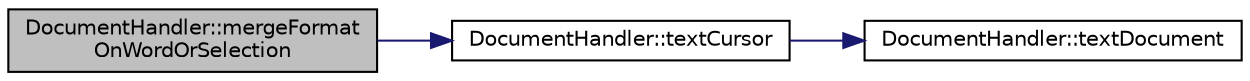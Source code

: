 digraph "DocumentHandler::mergeFormatOnWordOrSelection"
{
 // INTERACTIVE_SVG=YES
 // LATEX_PDF_SIZE
  edge [fontname="Helvetica",fontsize="10",labelfontname="Helvetica",labelfontsize="10"];
  node [fontname="Helvetica",fontsize="10",shape=record];
  rankdir="LR";
  Node85 [label="DocumentHandler::mergeFormat\lOnWordOrSelection",height=0.2,width=0.4,color="black", fillcolor="grey75", style="filled", fontcolor="black",tooltip=" "];
  Node85 -> Node86 [color="midnightblue",fontsize="10",style="solid",fontname="Helvetica"];
  Node86 [label="DocumentHandler::textCursor",height=0.2,width=0.4,color="black", fillcolor="white", style="filled",URL="$class_document_handler.html#ae55aadbeadcfd135b9c9c9af3a3baf45",tooltip=" "];
  Node86 -> Node87 [color="midnightblue",fontsize="10",style="solid",fontname="Helvetica"];
  Node87 [label="DocumentHandler::textDocument",height=0.2,width=0.4,color="black", fillcolor="white", style="filled",URL="$class_document_handler.html#adf01b0d89a4b2764ce27cf36180bb07f",tooltip=" "];
}
